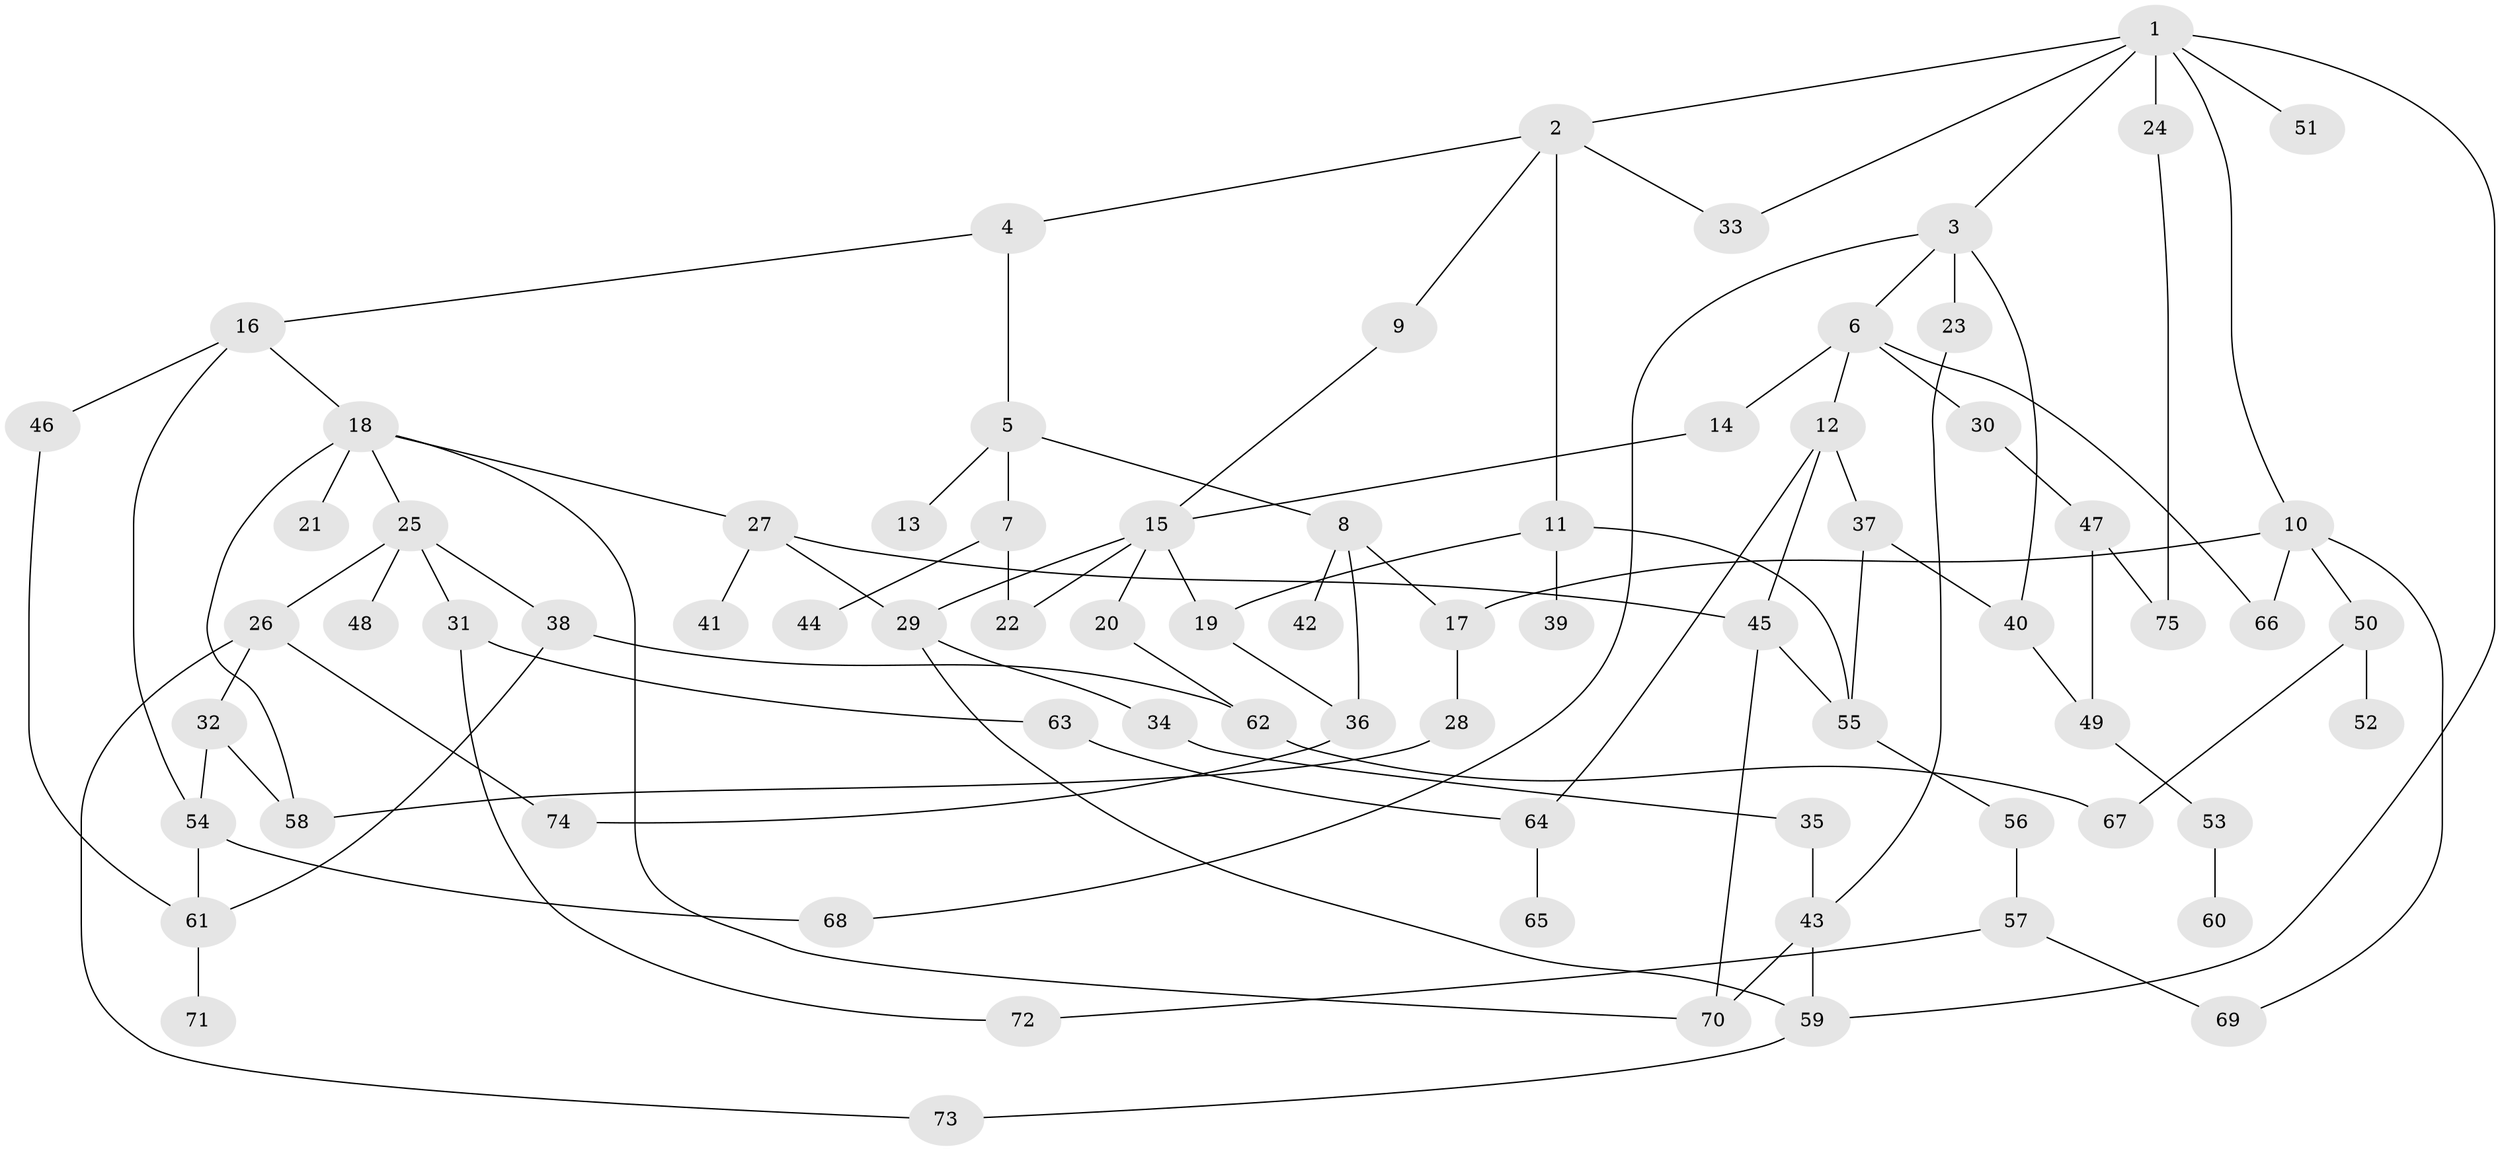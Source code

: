 // coarse degree distribution, {3: 0.3157894736842105, 4: 0.15789473684210525, 8: 0.02631578947368421, 6: 0.02631578947368421, 5: 0.18421052631578946, 1: 0.10526315789473684, 2: 0.15789473684210525, 7: 0.02631578947368421}
// Generated by graph-tools (version 1.1) at 2025/36/03/04/25 23:36:13]
// undirected, 75 vertices, 106 edges
graph export_dot {
  node [color=gray90,style=filled];
  1;
  2;
  3;
  4;
  5;
  6;
  7;
  8;
  9;
  10;
  11;
  12;
  13;
  14;
  15;
  16;
  17;
  18;
  19;
  20;
  21;
  22;
  23;
  24;
  25;
  26;
  27;
  28;
  29;
  30;
  31;
  32;
  33;
  34;
  35;
  36;
  37;
  38;
  39;
  40;
  41;
  42;
  43;
  44;
  45;
  46;
  47;
  48;
  49;
  50;
  51;
  52;
  53;
  54;
  55;
  56;
  57;
  58;
  59;
  60;
  61;
  62;
  63;
  64;
  65;
  66;
  67;
  68;
  69;
  70;
  71;
  72;
  73;
  74;
  75;
  1 -- 2;
  1 -- 3;
  1 -- 10;
  1 -- 24;
  1 -- 33;
  1 -- 51;
  1 -- 59;
  2 -- 4;
  2 -- 9;
  2 -- 11;
  2 -- 33;
  3 -- 6;
  3 -- 23;
  3 -- 40;
  3 -- 68;
  4 -- 5;
  4 -- 16;
  5 -- 7;
  5 -- 8;
  5 -- 13;
  6 -- 12;
  6 -- 14;
  6 -- 30;
  6 -- 66;
  7 -- 44;
  7 -- 22;
  8 -- 36;
  8 -- 42;
  8 -- 17;
  9 -- 15;
  10 -- 17;
  10 -- 50;
  10 -- 66;
  10 -- 69;
  11 -- 19;
  11 -- 39;
  11 -- 55;
  12 -- 37;
  12 -- 45;
  12 -- 64;
  14 -- 15;
  15 -- 20;
  15 -- 22;
  15 -- 29;
  15 -- 19;
  16 -- 18;
  16 -- 46;
  16 -- 54;
  17 -- 28;
  18 -- 21;
  18 -- 25;
  18 -- 27;
  18 -- 70;
  18 -- 58;
  19 -- 36;
  20 -- 62;
  23 -- 43;
  24 -- 75;
  25 -- 26;
  25 -- 31;
  25 -- 38;
  25 -- 48;
  26 -- 32;
  26 -- 73;
  26 -- 74;
  27 -- 29;
  27 -- 41;
  27 -- 45;
  28 -- 58;
  29 -- 34;
  29 -- 59;
  30 -- 47;
  31 -- 63;
  31 -- 72;
  32 -- 58;
  32 -- 54;
  34 -- 35;
  35 -- 43;
  36 -- 74;
  37 -- 55;
  37 -- 40;
  38 -- 61;
  38 -- 62;
  40 -- 49;
  43 -- 59;
  43 -- 70;
  45 -- 55;
  45 -- 70;
  46 -- 61;
  47 -- 75;
  47 -- 49;
  49 -- 53;
  50 -- 52;
  50 -- 67;
  53 -- 60;
  54 -- 68;
  54 -- 61;
  55 -- 56;
  56 -- 57;
  57 -- 69;
  57 -- 72;
  59 -- 73;
  61 -- 71;
  62 -- 67;
  63 -- 64;
  64 -- 65;
}
